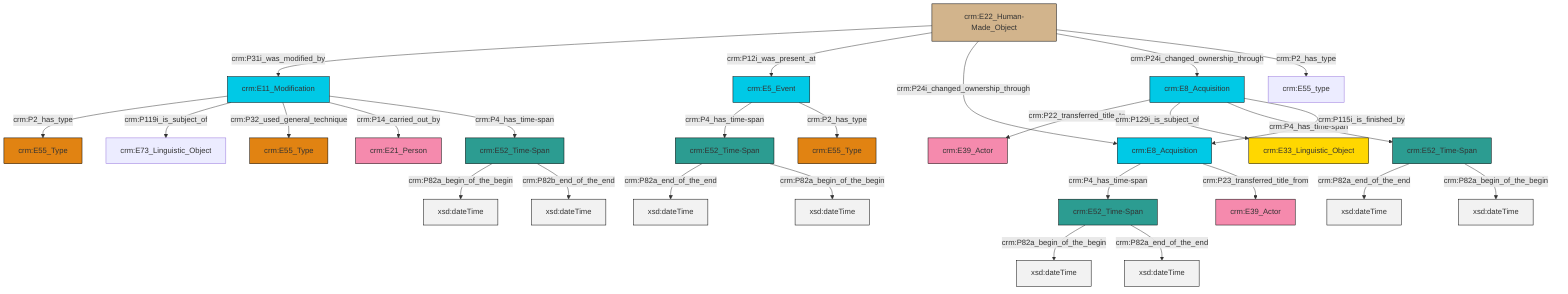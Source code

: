 graph TD
classDef Literal fill:#f2f2f2,stroke:#000000;
classDef CRM_Entity fill:#FFFFFF,stroke:#000000;
classDef Temporal_Entity fill:#00C9E6, stroke:#000000;
classDef Type fill:#E18312, stroke:#000000;
classDef Time-Span fill:#2C9C91, stroke:#000000;
classDef Appellation fill:#FFEB7F, stroke:#000000;
classDef Place fill:#008836, stroke:#000000;
classDef Persistent_Item fill:#B266B2, stroke:#000000;
classDef Conceptual_Object fill:#FFD700, stroke:#000000;
classDef Physical_Thing fill:#D2B48C, stroke:#000000;
classDef Actor fill:#f58aad, stroke:#000000;
classDef PC_Classes fill:#4ce600, stroke:#000000;
classDef Multi fill:#cccccc,stroke:#000000;

8["crm:E52_Time-Span"]:::Time-Span -->|crm:P82a_begin_of_the_begin| 9[xsd:dateTime]:::Literal
14["crm:E8_Acquisition"]:::Temporal_Entity -->|crm:P22_transferred_title_to| 15["crm:E39_Actor"]:::Actor
16["crm:E52_Time-Span"]:::Time-Span -->|crm:P82a_end_of_the_end| 17[xsd:dateTime]:::Literal
20["crm:E11_Modification"]:::Temporal_Entity -->|crm:P2_has_type| 21["crm:E55_Type"]:::Type
2["crm:E52_Time-Span"]:::Time-Span -->|crm:P82a_begin_of_the_begin| 23[xsd:dateTime]:::Literal
18["crm:E22_Human-Made_Object"]:::Physical_Thing -->|crm:P31i_was_modified_by| 20["crm:E11_Modification"]:::Temporal_Entity
18["crm:E22_Human-Made_Object"]:::Physical_Thing -->|crm:P12i_was_present_at| 6["crm:E5_Event"]:::Temporal_Entity
8["crm:E52_Time-Span"]:::Time-Span -->|crm:P82b_end_of_the_end| 25[xsd:dateTime]:::Literal
20["crm:E11_Modification"]:::Temporal_Entity -->|crm:P119i_is_subject_of| 26["crm:E73_Linguistic_Object"]:::Default
18["crm:E22_Human-Made_Object"]:::Physical_Thing -->|crm:P24i_changed_ownership_through| 0["crm:E8_Acquisition"]:::Temporal_Entity
14["crm:E8_Acquisition"]:::Temporal_Entity -->|crm:P129i_is_subject_of| 12["crm:E33_Linguistic_Object"]:::Conceptual_Object
10["crm:E52_Time-Span"]:::Time-Span -->|crm:P82a_end_of_the_end| 27[xsd:dateTime]:::Literal
20["crm:E11_Modification"]:::Temporal_Entity -->|crm:P32_used_general_technique| 31["crm:E55_Type"]:::Type
0["crm:E8_Acquisition"]:::Temporal_Entity -->|crm:P4_has_time-span| 2["crm:E52_Time-Span"]:::Time-Span
6["crm:E5_Event"]:::Temporal_Entity -->|crm:P4_has_time-span| 16["crm:E52_Time-Span"]:::Time-Span
14["crm:E8_Acquisition"]:::Temporal_Entity -->|crm:P4_has_time-span| 10["crm:E52_Time-Span"]:::Time-Span
20["crm:E11_Modification"]:::Temporal_Entity -->|crm:P14_carried_out_by| 35["crm:E21_Person"]:::Actor
0["crm:E8_Acquisition"]:::Temporal_Entity -->|crm:P23_transferred_title_from| 28["crm:E39_Actor"]:::Actor
10["crm:E52_Time-Span"]:::Time-Span -->|crm:P82a_begin_of_the_begin| 37[xsd:dateTime]:::Literal
6["crm:E5_Event"]:::Temporal_Entity -->|crm:P2_has_type| 38["crm:E55_Type"]:::Type
18["crm:E22_Human-Made_Object"]:::Physical_Thing -->|crm:P24i_changed_ownership_through| 14["crm:E8_Acquisition"]:::Temporal_Entity
16["crm:E52_Time-Span"]:::Time-Span -->|crm:P82a_begin_of_the_begin| 39[xsd:dateTime]:::Literal
2["crm:E52_Time-Span"]:::Time-Span -->|crm:P82a_end_of_the_end| 41[xsd:dateTime]:::Literal
20["crm:E11_Modification"]:::Temporal_Entity -->|crm:P4_has_time-span| 8["crm:E52_Time-Span"]:::Time-Span
18["crm:E22_Human-Made_Object"]:::Physical_Thing -->|crm:P2_has_type| 4["crm:E55_type"]:::Default
14["crm:E8_Acquisition"]:::Temporal_Entity -->|crm:P115i_is_finished_by| 0["crm:E8_Acquisition"]:::Temporal_Entity